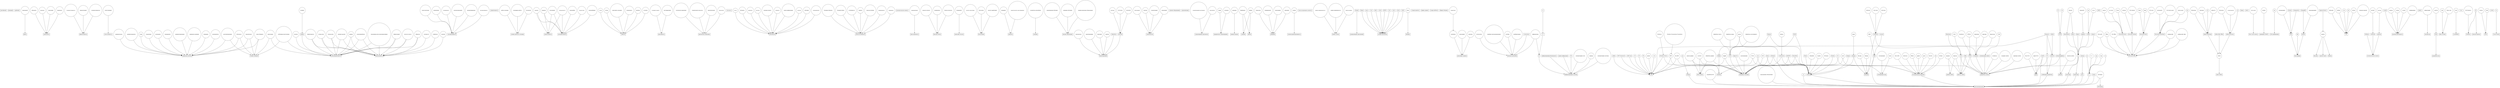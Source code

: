 digraph {
	node [shape=box]
	0 [label="английский"]
	node [shape=box]
	1 [label="немецкий"]
	node [shape=box]
	2 [label="арабский"]
	node [shape=box]
	3 [label="фарси"]
	node [shape=circle]
	4 [label="персидский"]
	node [shape=box]
	5 [label="грамотность"]
	node [shape=circle]
	6 [label="объяснить"]
	node [shape=circle]
	7 [label="понимаю"]
	node [shape=circle]
	8 [label="грамотный"]
	node [shape=circle]
	9 [label="переписка"]
	node [shape=box]
	10 [label="внимательность"]
	node [shape=circle]
	11 [label="сосредоточенность"]
	node [shape=circle]
	12 [label="внимательный"]
	node [shape=circle]
	13 [label="сосредотачиваться"]
	node [shape=box]
	14 [label="ответственность"]
	node [shape=circle]
	15 [label="ответственный"]
	node [shape=box]
	16 [label="лидерские качества"]
	node [shape=circle]
	17 [label="принимать решения"]
	node [shape=circle]
	18 [label="менеджер"]
	node [shape=circle]
	19 [label="руководитель"]
	node [shape=circle]
	20 [label="администратор"]
	node [shape=circle]
	21 [label="администрировать"]
	node [shape=circle]
	22 [label="глава"]
	node [shape=circle]
	23 [label="управление"]
	node [shape=circle]
	24 [label="руководить"]
	node [shape=circle]
	25 [label="менеджмент"]
	node [shape=circle]
	26 [label="администрирование"]
	node [shape=box]
	27 [label="умение убеждать"]
	node [shape=circle]
	28 [label="обосновать"]
	node [shape=circle]
	29 [label="презентовать"]
	node [shape=circle]
	30 [label="умею убеждать"]
	node [shape=circle]
	31 [label="аргументированно"]
	node [shape=box]
	32 [label="коммуникабельность"]
	node [shape=box]
	33 [label="дружелюбность"]
	node [shape=circle]
	34 [label="устная речь"]
	node [shape=circle]
	35 [label="четкая речь"]
	node [shape=circle]
	36 [label="заводить друзей"]
	node [shape=circle]
	37 [label="дикция"]
	node [shape=circle]
	38 [label="коммуникабелен"]
	node [shape=circle]
	39 [label="письменная речь коммуникативные"]
	node [shape=circle]
	40 [label="общительный"]
	node [shape=circle]
	41 [label="излагать мысли"]
	node [shape=circle]
	42 [label="общаться"]
	node [shape=circle]
	43 [label="общительность"]
	node [shape=circle]
	44 [label="активность"]
	node [shape=circle]
	45 [label="улыбаться"]
	node [shape=circle]
	46 [label="позитив"]
	node [shape=circle]
	47 [label="публичные выступления"]
	node [shape=circle]
	48 [label="переговоры"]
	node [shape=box]
	49 [label="организованность"]
	node [shape=circle]
	50 [label="самостоятельно"]
	node [shape=circle]
	51 [label="дисциплина"]
	node [shape=circle]
	52 [label="планировать"]
	node [shape=circle]
	53 [label="самоорганизацией"]
	node [shape=circle]
	54 [label="дисциплинирован"]
	node [shape=circle]
	55 [label="организовывать"]
	node [shape=box]
	56 [label="решительность"]
	node [shape=box]
	57 [label="умение работать в команде"]
	node [shape=circle]
	58 [label="работа команда"]
	node [shape=circle]
	59 [label="командная работа"]
	node [shape=circle]
	60 [label="коллектив"]
	node [shape=box]
	61 [label="пунктуальность"]
	node [shape=box]
	62 [label="исполнительность"]
	node [shape=circle]
	63 [label="вовремя"]
	node [shape=circle]
	64 [label="исполнение"]
	node [shape=circle]
	65 [label="аккуратность"]
	node [shape=circle]
	66 [label="заранее"]
	node [shape=circle]
	67 [label="трудолюбие"]
	node [shape=circle]
	68 [label="трудоголик"]
	node [shape=circle]
	69 [label="трудолюбивый"]
	node [shape=box]
	70 [label="гибкость"]
	node [shape=circle]
	71 [label="готов"]
	node [shape=circle]
	72 [label="готова"]
	node [shape=circle]
	73 [label="выполнять указания"]
	node [shape=circle]
	74 [label="компромисс"]
	node [shape=circle]
	75 [label="критика"]
	node [shape=circle]
	76 [label="уступить"]
	node [shape=box]
	77 [label="креативность"]
	node [shape=circle]
	78 [label="сложные задачи"]
	node [shape=circle]
	79 [label="нестандартный"]
	node [shape=box]
	80 [label="критическое мышление"]
	node [shape=circle]
	81 [label="логическое мышление"]
	node [shape=circle]
	82 [label="технический склад ума"]
	node [shape=circle]
	83 [label="аналитический"]
	node [shape=circle]
	84 [label="аналитика"]
	node [shape=box]
	85 [label="честность"]
	node [shape=box]
	86 [label="обучаемость"]
	node [shape=circle]
	87 [label="учусь"]
	node [shape=circle]
	88 [label="обучаюсь"]
	node [shape=circle]
	89 [label="развитие"]
	node [shape=circle]
	90 [label="изучать"]
	node [shape=circle]
	91 [label="хорошая память"]
	node [shape=circle]
	92 [label="узнавать"]
	node [shape=circle]
	93 [label="новую информацию"]
	node [shape=circle]
	94 [label="учиться"]
	node [shape=circle]
	95 [label="обучение"]
	node [shape=circle]
	96 [label="саморазвитие"]
	node [shape=box]
	97 [label="стрессоустойчивость"]
	node [shape=circle]
	98 [label="большим объемом"]
	node [shape=circle]
	99 [label="большой объем"]
	node [shape=circle]
	100 [label="устойчивость"]
	node [shape=circle]
	101 [label="терпеть"]
	node [shape=circle]
	102 [label="стрессоустойчив"]
	node [shape=circle]
	103 [label="выдерживать"]
	node [shape=circle]
	104 [label="выдержка"]
	node [shape=box]
	105 [label="организаторские навыки"]
	node [shape=box]
	106 [label="многозадачность"]
	node [shape=circle]
	107 [label="одновременно"]
	node [shape=box]
	108 [label="быстрая печать"]
	node [shape=circle]
	109 [label="скорость печати"]
	node [shape=circle]
	110 [label="машинопись"]
	node [shape=circle]
	111 [label="быстро печатать"]
	node [shape=box]
	112 [label="написание текстов"]
	node [shape=circle]
	113 [label="копирайтиг"]
	node [shape=box]
	114 [label="бухгалтерия"]
	node [shape=circle]
	115 [label="расчет налоговых"]
	node [shape=circle]
	116 [label="бухгалтер"]
	node [shape=circle]
	117 [label="расчет заработный"]
	node [shape=box]
	118 [label="водитель"]
	node [shape=circle]
	119 [label="вождение"]
	node [shape=circle]
	120 [label="водительское удостоверение"]
	node [shape=box]
	121 [label="механик"]
	node [shape=circle]
	122 [label="устройство автомобиля"]
	node [shape=box]
	123 [label="высшее образование"]
	node [shape=circle]
	124 [label="заканчиваешь обучение"]
	node [shape=circle]
	125 [label="завершил обучение"]
	node [shape=circle]
	126 [label="профессиональное образование"]
	node [shape=box]
	127 [label="проектирование"]
	node [shape=circle]
	128 [label="конструктор"]
	node [shape=circle]
	129 [label="проектировщик"]
	node [shape=circle]
	130 [label="чертежей"]
	node [shape=circle]
	131 [label="чертёж"]
	node [shape=box]
	132 [label=SketchUp]
	node [shape=box]
	133 [label=AutoCAD]
	node [shape=circle]
	134 [label="автокад"]
	node [shape=circle]
	135 [label="АVTOCAD"]
	node [shape=circle]
	136 [label=ArchiCAD]
	node [shape=box]
	137 [label="строительство"]
	node [shape=circle]
	138 [label="монтажные"]
	node [shape=circle]
	139 [label="монтаж"]
	node [shape=circle]
	140 [label="строительный"]
	node [shape=circle]
	141 [label="ремонтный"]
	node [shape=box]
	142 [label="ремонт оборудования"]
	node [shape=box]
	143 [label="документация"]
	node [shape=box]
	144 [label="сопровождение документов"]
	node [shape=circle]
	145 [label="сопровождение договоров"]
	node [shape=circle]
	146 [label="документы"]
	node [shape=box]
	147 [label="юридическое сопровождение"]
	node [shape=circle]
	148 [label="право"]
	node [shape=circle]
	149 [label="нотариус"]
	node [shape=box]
	150 [label="навыки продаж"]
	node [shape=circle]
	151 [label="продажи"]
	node [shape=box]
	152 [label="стрижки"]
	node [shape=box]
	153 [label="бритье"]
	node [shape=circle]
	154 [label="барбершоп"]
	node [shape=circle]
	155 [label="барбер"]
	node [shape=box]
	156 [label="медицина"]
	node [shape=circle]
	157 [label="медсестра"]
	node [shape=circle]
	158 [label="медицинский"]
	node [shape=circle]
	159 [label="капельницы"]
	node [shape=circle]
	160 [label="инъекции"]
	node [shape=box]
	161 [label="звонки"]
	node [shape=circle]
	162 [label="телефон"]
	node [shape=circle]
	163 [label="встречи"]
	node [shape=box]
	164 [label="клиентоориентированность"]
	node [shape=circle]
	165 [label="клиент"]
	node [shape=box]
	166 [label="консультирование клиентов"]
	node [shape=box]
	167 [label="бизнес-логика"]
	node [shape=circle]
	168 [label="рынок недвижимости"]
	node [shape=circle]
	169 [label="рынки недвижимости"]
	node [shape=circle]
	170 [label="анализ рынка"]
	node [shape=box]
	171 [label="развертывание приложений"]
	node [shape=box]
	172 [label=Docker]
	node [shape=box]
	173 [label="сетевые протоколы"]
	node [shape=box]
	174 [label=Telnet]
	node [shape=box]
	175 [label=cisco]
	node [shape=box]
	176 [label=TCP]
	node [shape=box]
	177 [label=DNS]
	node [shape=box]
	178 [label=IPV6]
	node [shape=box]
	179 [label=HTTP]
	node [shape=box]
	180 [label=FTP]
	node [shape=box]
	181 [label=NFS]
	node [shape=box]
	182 [label=IPV4]
	node [shape=box]
	183 [label=UDP]
	node [shape=box]
	184 [label="Битрикс"]
	node [shape=circle]
	185 [label=bitrix]
	node [shape=box]
	186 [label="Google Analytics"]
	node [shape=box]
	187 [label="Яндекс.Директ"]
	node [shape=box]
	188 [label="Google AdWords"]
	node [shape=box]
	189 [label="Яндекс.Метрика"]
	node [shape=box]
	190 [label="рекламные сервисы"]
	node [shape=circle]
	191 [label=marketing]
	node [shape=circle]
	192 [label="рекламный"]
	node [shape=circle]
	193 [label="реклама"]
	node [shape=circle]
	194 [label="маркетинг"]
	node [shape=box]
	195 [label="высшая математика"]
	node [shape=circle]
	196 [label="математика"]
	node [shape=circle]
	197 [label="линейное программирование"]
	node [shape=circle]
	198 [label="алгебра"]
	node [shape=circle]
	199 [label="комбинаторика"]
	node [shape=box]
	200 [label="статистика"]
	node [shape=box]
	201 [label="информационные системы"]
	node [shape=box]
	202 [label="информационная безопасность"]
	node [shape=box]
	203 [label="защита информации"]
	node [shape=circle]
	204 [label="ПК"]
	node [shape=circle]
	205 [label="компьютерные сети"]
	node [shape=circle]
	206 [label=IT]
	node [shape=circle]
	207 [label="сервера"]
	node [shape=circle]
	208 [label="компьютерные системы"]
	node [shape=circle]
	209 [label="информатика"]
	node [shape=box]
	210 [label="Машинное обучение"]
	node [shape=box]
	211 [label="Data Science"]
	node [shape=circle]
	212 [label=kaggle]
	node [shape=circle]
	213 [label="анализ данных"]
	node [shape=circle]
	214 [label=scientist]
	node [shape=circle]
	215 [label="обработка данных"]
	node [shape=box]
	216 [label="ООП"]
	node [shape=box]
	217 [label="1С"]
	node [shape=circle]
	218 [label="1C"]
	node [shape=box]
	219 [label="Microsoft Office"]
	node [shape=circle]
	220 [label=Microsoft]
	node [shape=circle]
	221 [label=Office]
	node [shape=circle]
	222 [label="MS Office"]
	node [shape=box]
	223 [label="Microsoft Excel"]
	node [shape=box]
	224 [label="Microsoft Outlook"]
	node [shape=box]
	225 [label="Microsoft Word"]
	node [shape=box]
	226 [label="Microsoft PowerPoint"]
	node [shape=circle]
	227 [label="майкрософт"]
	node [shape=circle]
	228 [label="майкрософт офис"]
	node [shape=circle]
	229 [label=Word]
	node [shape=circle]
	230 [label="ворд"]
	node [shape=circle]
	231 [label="MS word"]
	node [shape=circle]
	232 [label="эксель"]
	node [shape=circle]
	233 [label="ms excel"]
	node [shape=circle]
	234 [label=Excel]
	node [shape=circle]
	235 [label=powerpoint]
	node [shape=circle]
	236 [label="MS Power point"]
	node [shape=circle]
	237 [label="power point"]
	node [shape=circle]
	238 [label="пп"]
	node [shape=circle]
	239 [label=Outlook]
	node [shape=circle]
	240 [label="MS Outlook"]
	node [shape=box]
	241 [label="пакет Adobe"]
	node [shape=circle]
	242 [label=Adobe]
	node [shape=box]
	243 [label="Adobe Photoshop"]
	node [shape=box]
	244 [label="Adobe After Effect"]
	node [shape=box]
	245 [label="Adobe Illustrator"]
	node [shape=circle]
	246 [label=Photoshop]
	node [shape=circle]
	247 [label="фотошоп"]
	node [shape=circle]
	248 [label=Ps]
	node [shape=circle]
	249 [label="Adobe Ps"]
	node [shape=circle]
	250 [label=Illustrator]
	node [shape=circle]
	251 [label="иллюстратор"]
	node [shape=circle]
	252 [label=Ai]
	node [shape=box]
	253 [label=Figma]
	node [shape=box]
	254 [label=SASS]
	node [shape=box]
	255 [label="Root Cause анализ"]
	node [shape=circle]
	256 [label="root cause"]
	node [shape=box]
	257 [label="принципы SMART"]
	node [shape=circle]
	258 [label=SMART]
	node [shape=box]
	259 [label="дизайн сайтов"]
	node [shape=box]
	260 [label="верстка сайтов"]
	node [shape=circle]
	261 [label="парсинг"]
	node [shape=circle]
	262 [label="вёрстка"]
	node [shape=box]
	263 [label="СЕО продвижение"]
	node [shape=circle]
	264 [label=ceo]
	node [shape=box]
	265 [label="базы данных"]
	node [shape=box]
	266 [label=SQL]
	node [shape=circle]
	267 [label="БД"]
	node [shape=circle]
	268 [label="реляционный"]
	node [shape=box]
	269 [label=MySQL]
	node [shape=box]
	270 [label=PostgreSQL]
	node [shape=box]
	271 [label=NoSQL]
	node [shape=box]
	272 [label=MongoDB]
	node [shape=circle]
	273 [label="нереляционный"]
	node [shape=box]
	274 [label="Big data"]
	node [shape=box]
	275 [label="Apache Spark"]
	node [shape=box]
	276 [label=Hadoop]
	node [shape=circle]
	277 [label=Apache]
	node [shape=box]
	278 [label="Apache Maven"]
	node [shape=box]
	279 [label=git]
	node [shape=circle]
	280 [label=bitbucket]
	node [shape=circle]
	281 [label=GitHub]
	node [shape=circle]
	282 [label="гит"]
	node [shape=circle]
	283 [label=Git]
	node [shape=circle]
	284 [label=GitLab]
	node [shape=circle]
	285 [label="контроль версий"]
	node [shape=box]
	286 [label="математические пакеты"]
	node [shape=box]
	287 [label=Wolfram]
	node [shape=box]
	288 [label=MATLAB]
	node [shape=box]
	289 [label=mathcad]
	node [shape=circle]
	290 [label="маткад"]
	node [shape=circle]
	291 [label="матлаб"]
	node [shape=box]
	292 [label="научная деятельность"]
	node [shape=box]
	293 [label=LaTeX]
	node [shape=circle]
	294 [label="доклад"]
	node [shape=circle]
	295 [label="статьи"]
	node [shape=circle]
	296 [label="статей"]
	node [shape=circle]
	297 [label="конференция"]
	node [shape=box]
	298 [label=Desktop]
	node [shape=box]
	299 [label=Delphi]
	node [shape=box]
	300 [label="программирование"]
	node [shape=box]
	301 [label=D]
	node [shape=box]
	302 [label=TypeScript]
	node [shape=box]
	303 [label=Python]
	node [shape=box]
	304 [label="R (programming language)"]
	node [shape=box]
	305 [label=Java]
	node [shape=box]
	306 [label="C++"]
	node [shape=box]
	307 [label=Scala]
	node [shape=box]
	308 [label=Golang]
	node [shape=box]
	309 [label=JavaScript]
	node [shape=circle]
	310 [label="С++"]
	node [shape=circle]
	311 [label=Matplolib]
	node [shape=box]
	312 [label="Open CV"]
	node [shape=box]
	313 [label="мобильная разработка"]
	node [shape=box]
	314 [label="разработка сайтов"]
	node [shape=box]
	315 [label=Spring]
	node [shape=circle]
	316 [label="разработка ПО"]
	node [shape=circle]
	317 [label="программное обеспечение"]
	node [shape=circle]
	318 [label=pascal]
	node [shape=circle]
	319 [label=cpp]
	node [shape=circle]
	320 [label=rcpp]
	node [shape=circle]
	321 [label=C]
	node [shape=circle]
	322 [label="си"]
	node [shape=circle]
	323 [label=tidyverse]
	node [shape=circle]
	324 [label=RPubs]
	node [shape=circle]
	325 [label=ggplot]
	node [shape=circle]
	326 [label=ggvis]
	node [shape=circle]
	327 [label=Rstudio]
	node [shape=circle]
	328 [label=R]
	node [shape=circle]
	329 [label="R Shiny"]
	node [shape=circle]
	330 [label="data.table"]
	node [shape=circle]
	331 [label=caret]
	node [shape=circle]
	332 [label=h2o]
	node [shape=box]
	333 [label=plotly]
	node [shape=circle]
	334 [label="распознавание"]
	node [shape=circle]
	335 [label=OCR]
	node [shape=box]
	336 [label=".NET"]
	node [shape=box]
	337 [label=".NET Framework"]
	node [shape=box]
	338 [label=".NET Core"]
	node [shape=box]
	339 [label="ASP.NET"]
	node [shape=circle]
	340 [label="ML.NET"]
	node [shape=circle]
	341 [label="C#"]
	node [shape=circle]
	342 [label="F#"]
	node [shape=circle]
	343 [label=VB]
	node [shape=circle]
	344 [label="дотнет"]
	node [shape=circle]
	345 [label=".net"]
	node [shape=box]
	346 [label=LINQ]
	node [shape=box]
	347 [label="Windows Forms"]
	node [shape=circle]
	348 [label=Winforms]
	node [shape=circle]
	349 [label=WPF]
	node [shape=circle]
	350 [label="Windows Presentation Foundation"]
	node [shape=box]
	351 [label="тестирование кода"]
	node [shape=circle]
	352 [label=NUnit]
	node [shape=box]
	353 [label=Qt]
	node [shape=circle]
	354 [label="тесты"]
	node [shape=circle]
	355 [label="тестирование"]
	node [shape=box]
	356 [label="чистый код"]
	node [shape=circle]
	357 [label="рефакторинг"]
	node [shape=box]
	358 [label="разработка игр"]
	node [shape=box]
	359 [label=Unity]
	node [shape=circle]
	360 [label=unity3d]
	node [shape=circle]
	361 [label=js]
	node [shape=box]
	362 [label=ReactNative]
	node [shape=box]
	363 [label=React]
	node [shape=circle]
	364 [label=ReactJS]
	node [shape=box]
	365 [label=Redux]
	node [shape=box]
	366 [label=Angular]
	node [shape=box]
	367 [label=VueJS]
	node [shape=circle]
	368 [label=AngularJS]
	node [shape=circle]
	369 [label="vue.js"]
	node [shape=circle]
	370 [label=vue]
	node [shape=box]
	371 [label=jQuery]
	node [shape=box]
	372 [label=Backend]
	node [shape=box]
	373 [label=PHP]
	node [shape=circle]
	374 [label=PHP7]
	node [shape=box]
	375 [label=Laravel]
	node [shape=circle]
	376 [label=go]
	node [shape=circle]
	377 [label=Spyder]
	node [shape=circle]
	378 [label=PyCharm]
	node [shape=box]
	379 [label=Pandas]
	node [shape=box]
	380 [label=Numpy]
	node [shape=box]
	381 [label="Scikit-learn"]
	node [shape=circle]
	382 [label=sklearn]
	node [shape=box]
	383 [label=PyTorch]
	node [shape=box]
	384 [label=Tensorflow]
	node [shape=box]
	385 [label=Keras]
	node [shape=box]
	386 [label=NLP]
	node [shape=box]
	387 [label=Gensim]
	node [shape=box]
	388 [label=NLTK]
	node [shape=circle]
	389 [label="обработка текста"]
	node [shape=circle]
	390 [label="обработка языка"]
	node [shape=circle]
	391 [label="обработка естественного"]
	node [shape=box]
	392 [label=Frontend]
	node [shape=box]
	393 [label=FullStack]
	node [shape=circle]
	394 [label=fullstack]
	node [shape=circle]
	395 [label="full stack"]
	node [shape=circle]
	396 [label="full-stack"]
	node [shape=box]
	397 [label="дизайн"]
	node [shape=circle]
	398 [label="верстка сайтов"]
	node [shape=box]
	399 [label=XML]
	node [shape=box]
	400 [label=CSS]
	node [shape=box]
	401 [label=HTML]
	node [shape=circle]
	402 [label=HTML5]
	node [shape=circle]
	403 [label=CSS3]
	node [shape=box]
	404 [label=Bootstrap]
	node [shape=circle]
	405 [label="фронтенд"]
	node [shape=circle]
	406 [label="фротенд"]
	node [shape=circle]
	407 [label="фронт-энд"]
	node [shape=circle]
	408 [label="бэк-энд"]
	node [shape=circle]
	409 [label="бекенд"]
	node [shape=circle]
	410 [label=Markdown]
	node [shape=box]
	411 [label="Ruby on Rails"]
	node [shape=circle]
	412 [label=ruby]
	node [shape=circle]
	413 [label="Ruby rails"]
	node [shape=box]
	414 [label=Flask]
	node [shape=box]
	415 [label=Django]
	node [shape=circle]
	416 [label=Jango]
	node [shape=box]
	417 [label=Developing]
	node [shape=circle]
	418 [label=developer]
	node [shape=circle]
	419 [label=wordpress]
	node [shape=circle]
	420 [label="создание сайтов"]
	node [shape=circle]
	421 [label="примеры сайтов"]
	node [shape=box]
	422 [label="оптимизация сайтов"]
	node [shape=circle]
	423 [label=SEO]
	node [shape=box]
	424 [label="web-интерфейсы"]
	node [shape=box]
	425 [label="UI/UX"]
	node [shape=circle]
	426 [label=UX]
	node [shape=circle]
	427 [label=UI]
	node [shape=box]
	428 [label=CorelDRAW]
	node [shape=circle]
	429 [label=Corel]
	node [shape=box]
	430 [label=QA]
	node [shape=box]
	431 [label=Windows]
	node [shape=box]
	432 [label=Linux]
	node [shape=box]
	433 [label=UNIX]
	node [shape=circle]
	434 [label=Ubuntu]
	node [shape=circle]
	435 [label=bash]
	node [shape=box]
	436 [label=Apple]
	node [shape=circle]
	437 [label="Apple OS X"]
	node [shape=circle]
	438 [label="Mac OS X"]
	node [shape=box]
	439 [label=Swift]
	node [shape=circle]
	440 [label=iOS]
	node [shape=box]
	441 [label=Android]
	node [shape=box]
	442 [label=Xamarin]
	node [shape=box]
	443 [label=Kotlin]
	node [shape=box]
	444 [label="Visual Studio"]
	node [shape=circle]
	445 [label=VS]
	node [shape=box]
	446 [label="Internet Explorer"]
	node [shape=circle]
	447 [label=IE]
	node [shape=circle]
	448 [label="MS Windows"]
	4 -> 3 [constraint=true]
	6 -> 5 [constraint=true]
	7 -> 5 [constraint=true]
	8 -> 5 [constraint=true]
	9 -> 5 [constraint=true]
	11 -> 10 [constraint=true]
	12 -> 10 [constraint=true]
	13 -> 10 [constraint=true]
	15 -> 14 [constraint=true]
	17 -> 16 [constraint=true]
	18 -> 16 [constraint=true]
	19 -> 16 [constraint=true]
	20 -> 16 [constraint=true]
	21 -> 16 [constraint=true]
	22 -> 16 [constraint=true]
	23 -> 16 [constraint=true]
	24 -> 16 [constraint=true]
	25 -> 16 [constraint=true]
	26 -> 16 [constraint=true]
	28 -> 16 [constraint=true]
	28 -> 27 [constraint=true]
	29 -> 16 [constraint=true]
	29 -> 27 [constraint=true]
	30 -> 16 [constraint=true]
	30 -> 27 [constraint=true]
	31 -> 16 [constraint=true]
	31 -> 27 [constraint=true]
	34 -> 32 [constraint=true]
	34 -> 33 [constraint=true]
	35 -> 32 [constraint=true]
	35 -> 33 [constraint=true]
	36 -> 32 [constraint=true]
	36 -> 33 [constraint=true]
	37 -> 32 [constraint=true]
	37 -> 33 [constraint=true]
	38 -> 32 [constraint=true]
	38 -> 33 [constraint=true]
	39 -> 32 [constraint=true]
	39 -> 33 [constraint=true]
	40 -> 32 [constraint=true]
	40 -> 33 [constraint=true]
	41 -> 32 [constraint=true]
	41 -> 33 [constraint=true]
	42 -> 32 [constraint=true]
	42 -> 33 [constraint=true]
	43 -> 32 [constraint=true]
	43 -> 33 [constraint=true]
	44 -> 33 [constraint=true]
	45 -> 33 [constraint=true]
	46 -> 33 [constraint=true]
	47 -> 27 [constraint=true]
	47 -> 32 [constraint=true]
	48 -> 27 [constraint=true]
	48 -> 32 [constraint=true]
	50 -> 49 [constraint=true]
	51 -> 49 [constraint=true]
	52 -> 49 [constraint=true]
	53 -> 49 [constraint=true]
	54 -> 49 [constraint=true]
	55 -> 49 [constraint=true]
	58 -> 57 [constraint=true]
	59 -> 57 [constraint=true]
	60 -> 57 [constraint=true]
	63 -> 61 [constraint=true]
	63 -> 62 [constraint=true]
	64 -> 61 [constraint=true]
	64 -> 62 [constraint=true]
	65 -> 61 [constraint=true]
	65 -> 62 [constraint=true]
	66 -> 61 [constraint=true]
	66 -> 62 [constraint=true]
	67 -> 62 [constraint=true]
	68 -> 62 [constraint=true]
	69 -> 62 [constraint=true]
	71 -> 70 [constraint=true]
	72 -> 70 [constraint=true]
	73 -> 70 [constraint=true]
	74 -> 70 [constraint=true]
	75 -> 70 [constraint=true]
	76 -> 70 [constraint=true]
	78 -> 77 [constraint=true]
	79 -> 77 [constraint=true]
	81 -> 80 [constraint=true]
	82 -> 80 [constraint=true]
	83 -> 80 [constraint=true]
	84 -> 80 [constraint=true]
	87 -> 86 [constraint=true]
	88 -> 86 [constraint=true]
	89 -> 86 [constraint=true]
	90 -> 86 [constraint=true]
	91 -> 86 [constraint=true]
	92 -> 86 [constraint=true]
	93 -> 86 [constraint=true]
	94 -> 86 [constraint=true]
	95 -> 86 [constraint=true]
	96 -> 86 [constraint=true]
	98 -> 97 [constraint=true]
	99 -> 97 [constraint=true]
	100 -> 97 [constraint=true]
	101 -> 97 [constraint=true]
	102 -> 97 [constraint=true]
	103 -> 97 [constraint=true]
	104 -> 97 [constraint=true]
	107 -> 106 [constraint=true]
	109 -> 108 [constraint=true]
	110 -> 108 [constraint=true]
	111 -> 108 [constraint=true]
	113 -> 112 [constraint=true]
	115 -> 114 [constraint=true]
	116 -> 114 [constraint=true]
	117 -> 114 [constraint=true]
	119 -> 118 [constraint=true]
	120 -> 118 [constraint=true]
	122 -> 121 [constraint=true]
	124 -> 123 [constraint=true]
	125 -> 123 [constraint=true]
	126 -> 123 [constraint=true]
	128 -> 127 [constraint=true]
	129 -> 127 [constraint=true]
	130 -> 127 [constraint=true]
	131 -> 127 [constraint=true]
	132 -> 127 [constraint=true]
	133 -> 127 [constraint=true]
	134 -> 133 [constraint=true]
	135 -> 133 [constraint=true]
	136 -> 133 [constraint=true]
	138 -> 137 [constraint=true]
	139 -> 137 [constraint=true]
	140 -> 137 [constraint=true]
	141 -> 137 [constraint=true]
	145 -> 144 [constraint=true]
	146 -> 144 [constraint=true]
	148 -> 147 [constraint=true]
	149 -> 147 [constraint=true]
	151 -> 150 [constraint=true]
	154 -> 152 [constraint=true]
	154 -> 153 [constraint=true]
	155 -> 152 [constraint=true]
	155 -> 153 [constraint=true]
	157 -> 156 [constraint=true]
	158 -> 156 [constraint=true]
	159 -> 156 [constraint=true]
	160 -> 156 [constraint=true]
	161 -> 32 [constraint=true]
	162 -> 161 [constraint=true]
	163 -> 32 [constraint=true]
	165 -> 164 [constraint=true]
	168 -> 167 [constraint=true]
	169 -> 167 [constraint=true]
	170 -> 167 [constraint=true]
	172 -> 171 [constraint=true]
	174 -> 173 [constraint=true]
	175 -> 173 [constraint=true]
	176 -> 173 [constraint=true]
	177 -> 173 [constraint=true]
	178 -> 173 [constraint=true]
	179 -> 173 [constraint=true]
	180 -> 173 [constraint=true]
	181 -> 173 [constraint=true]
	182 -> 173 [constraint=true]
	183 -> 173 [constraint=true]
	185 -> 184 [constraint=true]
	191 -> 190 [constraint=true]
	192 -> 190 [constraint=true]
	193 -> 190 [constraint=true]
	194 -> 191 [constraint=true]
	196 -> 195 [constraint=true]
	197 -> 195 [constraint=true]
	198 -> 195 [constraint=true]
	199 -> 195 [constraint=true]
	200 -> 195 [constraint=true]
	202 -> 201 [constraint=true]
	203 -> 201 [constraint=true]
	204 -> 201 [constraint=true]
	205 -> 201 [constraint=true]
	206 -> 201 [constraint=true]
	207 -> 201 [constraint=true]
	208 -> 201 [constraint=true]
	209 -> 206 [constraint=true]
	209 -> 195 [constraint=true]
	212 -> 210 [constraint=true]
	212 -> 211 [constraint=true]
	213 -> 210 [constraint=true]
	213 -> 211 [constraint=true]
	214 -> 210 [constraint=true]
	214 -> 211 [constraint=true]
	215 -> 210 [constraint=true]
	215 -> 211 [constraint=true]
	217 -> 206 [constraint=true]
	218 -> 217 [constraint=true]
	220 -> 219 [constraint=true]
	221 -> 219 [constraint=true]
	222 -> 219 [constraint=true]
	223 -> 219 [constraint=true]
	224 -> 219 [constraint=true]
	225 -> 219 [constraint=true]
	226 -> 219 [constraint=true]
	227 -> 219 [constraint=true]
	228 -> 219 [constraint=true]
	229 -> 225 [constraint=true]
	230 -> 225 [constraint=true]
	231 -> 225 [constraint=true]
	232 -> 223 [constraint=true]
	233 -> 223 [constraint=true]
	234 -> 223 [constraint=true]
	235 -> 226 [constraint=true]
	236 -> 226 [constraint=true]
	237 -> 226 [constraint=true]
	238 -> 226 [constraint=true]
	239 -> 224 [constraint=true]
	240 -> 224 [constraint=true]
	242 -> 241 [constraint=true]
	243 -> 242 [constraint=true]
	244 -> 242 [constraint=true]
	245 -> 242 [constraint=true]
	246 -> 243 [constraint=true]
	247 -> 243 [constraint=true]
	248 -> 243 [constraint=true]
	249 -> 243 [constraint=true]
	250 -> 245 [constraint=true]
	251 -> 245 [constraint=true]
	252 -> 245 [constraint=true]
	256 -> 255 [constraint=true]
	258 -> 257 [constraint=true]
	261 -> 259 [constraint=true]
	261 -> 260 [constraint=true]
	262 -> 259 [constraint=true]
	262 -> 260 [constraint=true]
	264 -> 263 [constraint=true]
	266 -> 265 [constraint=true]
	267 -> 265 [constraint=true]
	268 -> 266 [constraint=true]
	269 -> 266 [constraint=true]
	270 -> 266 [constraint=true]
	271 -> 265 [constraint=true]
	272 -> 271 [constraint=true]
	273 -> 271 [constraint=true]
	277 -> 274 [constraint=true]
	277 -> 275 [constraint=true]
	277 -> 276 [constraint=true]
	278 -> 277 [constraint=true]
	280 -> 279 [constraint=true]
	281 -> 279 [constraint=true]
	282 -> 279 [constraint=true]
	283 -> 279 [constraint=true]
	284 -> 279 [constraint=true]
	285 -> 279 [constraint=true]
	287 -> 286 [constraint=true]
	288 -> 286 [constraint=true]
	289 -> 286 [constraint=true]
	290 -> 289 [constraint=true]
	291 -> 288 [constraint=true]
	293 -> 292 [constraint=true]
	294 -> 292 [constraint=true]
	295 -> 292 [constraint=true]
	296 -> 292 [constraint=true]
	297 -> 292 [constraint=true]
	299 -> 298 [constraint=true]
	301 -> 300 [constraint=true]
	302 -> 300 [constraint=true]
	303 -> 300 [constraint=true]
	304 -> 300 [constraint=true]
	305 -> 300 [constraint=true]
	306 -> 300 [constraint=true]
	307 -> 300 [constraint=true]
	308 -> 300 [constraint=true]
	309 -> 300 [constraint=true]
	310 -> 306 [constraint=true]
	311 -> 303 [constraint=true]
	312 -> 210 [constraint=true]
	313 -> 300 [constraint=true]
	315 -> 305 [constraint=true]
	316 -> 300 [constraint=true]
	317 -> 300 [constraint=true]
	318 -> 299 [constraint=true]
	318 -> 300 [constraint=true]
	319 -> 306 [constraint=true]
	320 -> 306 [constraint=true]
	321 -> 306 [constraint=true]
	322 -> 306 [constraint=true]
	323 -> 304 [constraint=true]
	324 -> 304 [constraint=true]
	325 -> 304 [constraint=true]
	326 -> 304 [constraint=true]
	327 -> 304 [constraint=true]
	328 -> 304 [constraint=true]
	329 -> 304 [constraint=true]
	330 -> 304 [constraint=true]
	331 -> 304 [constraint=true]
	331 -> 210 [constraint=true]
	332 -> 304 [constraint=true]
	332 -> 210 [constraint=true]
	334 -> 210 [constraint=true]
	335 -> 210 [constraint=true]
	337 -> 336 [constraint=true]
	338 -> 336 [constraint=true]
	339 -> 336 [constraint=true]
	339 -> 314 [constraint=true]
	340 -> 336 [constraint=true]
	340 -> 210 [constraint=true]
	341 -> 336 [constraint=true]
	342 -> 336 [constraint=true]
	343 -> 336 [constraint=true]
	344 -> 336 [constraint=true]
	345 -> 336 [constraint=true]
	346 -> 336 [constraint=true]
	347 -> 336 [constraint=true]
	347 -> 298 [constraint=true]
	348 -> 347 [constraint=true]
	349 -> 336 [constraint=true]
	349 -> 298 [constraint=true]
	350 -> 349 [constraint=true]
	352 -> 351 [constraint=true]
	352 -> 336 [constraint=true]
	353 -> 303 [constraint=true]
	353 -> 298 [constraint=true]
	354 -> 351 [constraint=true]
	355 -> 351 [constraint=true]
	357 -> 356 [constraint=true]
	359 -> 358 [constraint=true]
	360 -> 359 [constraint=true]
	361 -> 309 [constraint=true]
	361 -> 302 [constraint=true]
	361 -> 314 [constraint=true]
	362 -> 361 [constraint=true]
	363 -> 361 [constraint=true]
	364 -> 363 [constraint=true]
	364 -> 362 [constraint=true]
	365 -> 361 [constraint=true]
	366 -> 361 [constraint=true]
	367 -> 361 [constraint=true]
	368 -> 366 [constraint=true]
	369 -> 367 [constraint=true]
	370 -> 367 [constraint=true]
	371 -> 361 [constraint=true]
	373 -> 300 [constraint=true]
	373 -> 372 [constraint=true]
	374 -> 373 [constraint=true]
	375 -> 373 [constraint=true]
	376 -> 308 [constraint=true]
	377 -> 303 [constraint=true]
	378 -> 303 [constraint=true]
	379 -> 303 [constraint=true]
	380 -> 303 [constraint=true]
	381 -> 210 [constraint=true]
	381 -> 303 [constraint=true]
	382 -> 381 [constraint=true]
	383 -> 210 [constraint=true]
	383 -> 303 [constraint=true]
	384 -> 210 [constraint=true]
	384 -> 303 [constraint=true]
	385 -> 210 [constraint=true]
	385 -> 303 [constraint=true]
	386 -> 210 [constraint=true]
	387 -> 386 [constraint=true]
	387 -> 303 [constraint=true]
	388 -> 386 [constraint=true]
	388 -> 303 [constraint=true]
	389 -> 386 [constraint=true]
	390 -> 386 [constraint=true]
	391 -> 386 [constraint=true]
	392 -> 314 [constraint=true]
	393 -> 392 [constraint=true]
	393 -> 372 [constraint=true]
	394 -> 393 [constraint=true]
	395 -> 393 [constraint=true]
	396 -> 393 [constraint=true]
	398 -> 397 [constraint=true]
	399 -> 314 [constraint=true]
	399 -> 260 [constraint=true]
	400 -> 314 [constraint=true]
	400 -> 260 [constraint=true]
	401 -> 314 [constraint=true]
	401 -> 260 [constraint=true]
	402 -> 401 [constraint=true]
	403 -> 400 [constraint=true]
	404 -> 400 [constraint=true]
	405 -> 392 [constraint=true]
	406 -> 392 [constraint=true]
	407 -> 392 [constraint=true]
	408 -> 372 [constraint=true]
	409 -> 372 [constraint=true]
	410 -> 401 [constraint=true]
	412 -> 411 [constraint=true]
	413 -> 411 [constraint=true]
	414 -> 303 [constraint=true]
	415 -> 303 [constraint=true]
	415 -> 372 [constraint=true]
	416 -> 415 [constraint=true]
	418 -> 417 [constraint=true]
	418 -> 300 [constraint=true]
	419 -> 314 [constraint=true]
	420 -> 314 [constraint=true]
	421 -> 314 [constraint=true]
	422 -> 314 [constraint=true]
	423 -> 422 [constraint=true]
	424 -> 397 [constraint=true]
	424 -> 314 [constraint=true]
	425 -> 424 [constraint=true]
	426 -> 425 [constraint=true]
	427 -> 425 [constraint=true]
	429 -> 428 [constraint=true]
	434 -> 432 [constraint=true]
	435 -> 432 [constraint=true]
	437 -> 436 [constraint=true]
	438 -> 436 [constraint=true]
	439 -> 436 [constraint=true]
	439 -> 300 [constraint=true]
	440 -> 436 [constraint=true]
	440 -> 313 [constraint=true]
	441 -> 313 [constraint=true]
	442 -> 336 [constraint=true]
	442 -> 440 [constraint=true]
	442 -> 441 [constraint=true]
	443 -> 441 [constraint=true]
	445 -> 444 [constraint=true]
	447 -> 446 [constraint=true]
	447 -> 431 [constraint=true]
	448 -> 431 [constraint=true]
}
